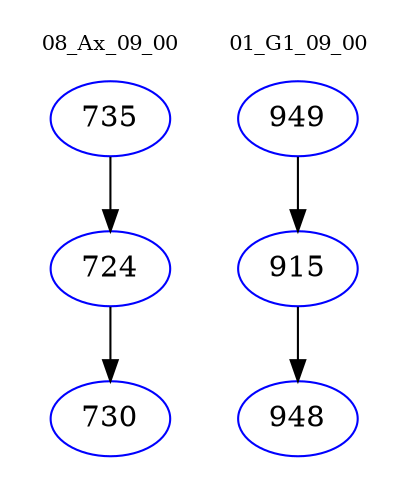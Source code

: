 digraph{
subgraph cluster_0 {
color = white
label = "08_Ax_09_00";
fontsize=10;
T0_735 [label="735", color="blue"]
T0_735 -> T0_724 [color="black"]
T0_724 [label="724", color="blue"]
T0_724 -> T0_730 [color="black"]
T0_730 [label="730", color="blue"]
}
subgraph cluster_1 {
color = white
label = "01_G1_09_00";
fontsize=10;
T1_949 [label="949", color="blue"]
T1_949 -> T1_915 [color="black"]
T1_915 [label="915", color="blue"]
T1_915 -> T1_948 [color="black"]
T1_948 [label="948", color="blue"]
}
}
